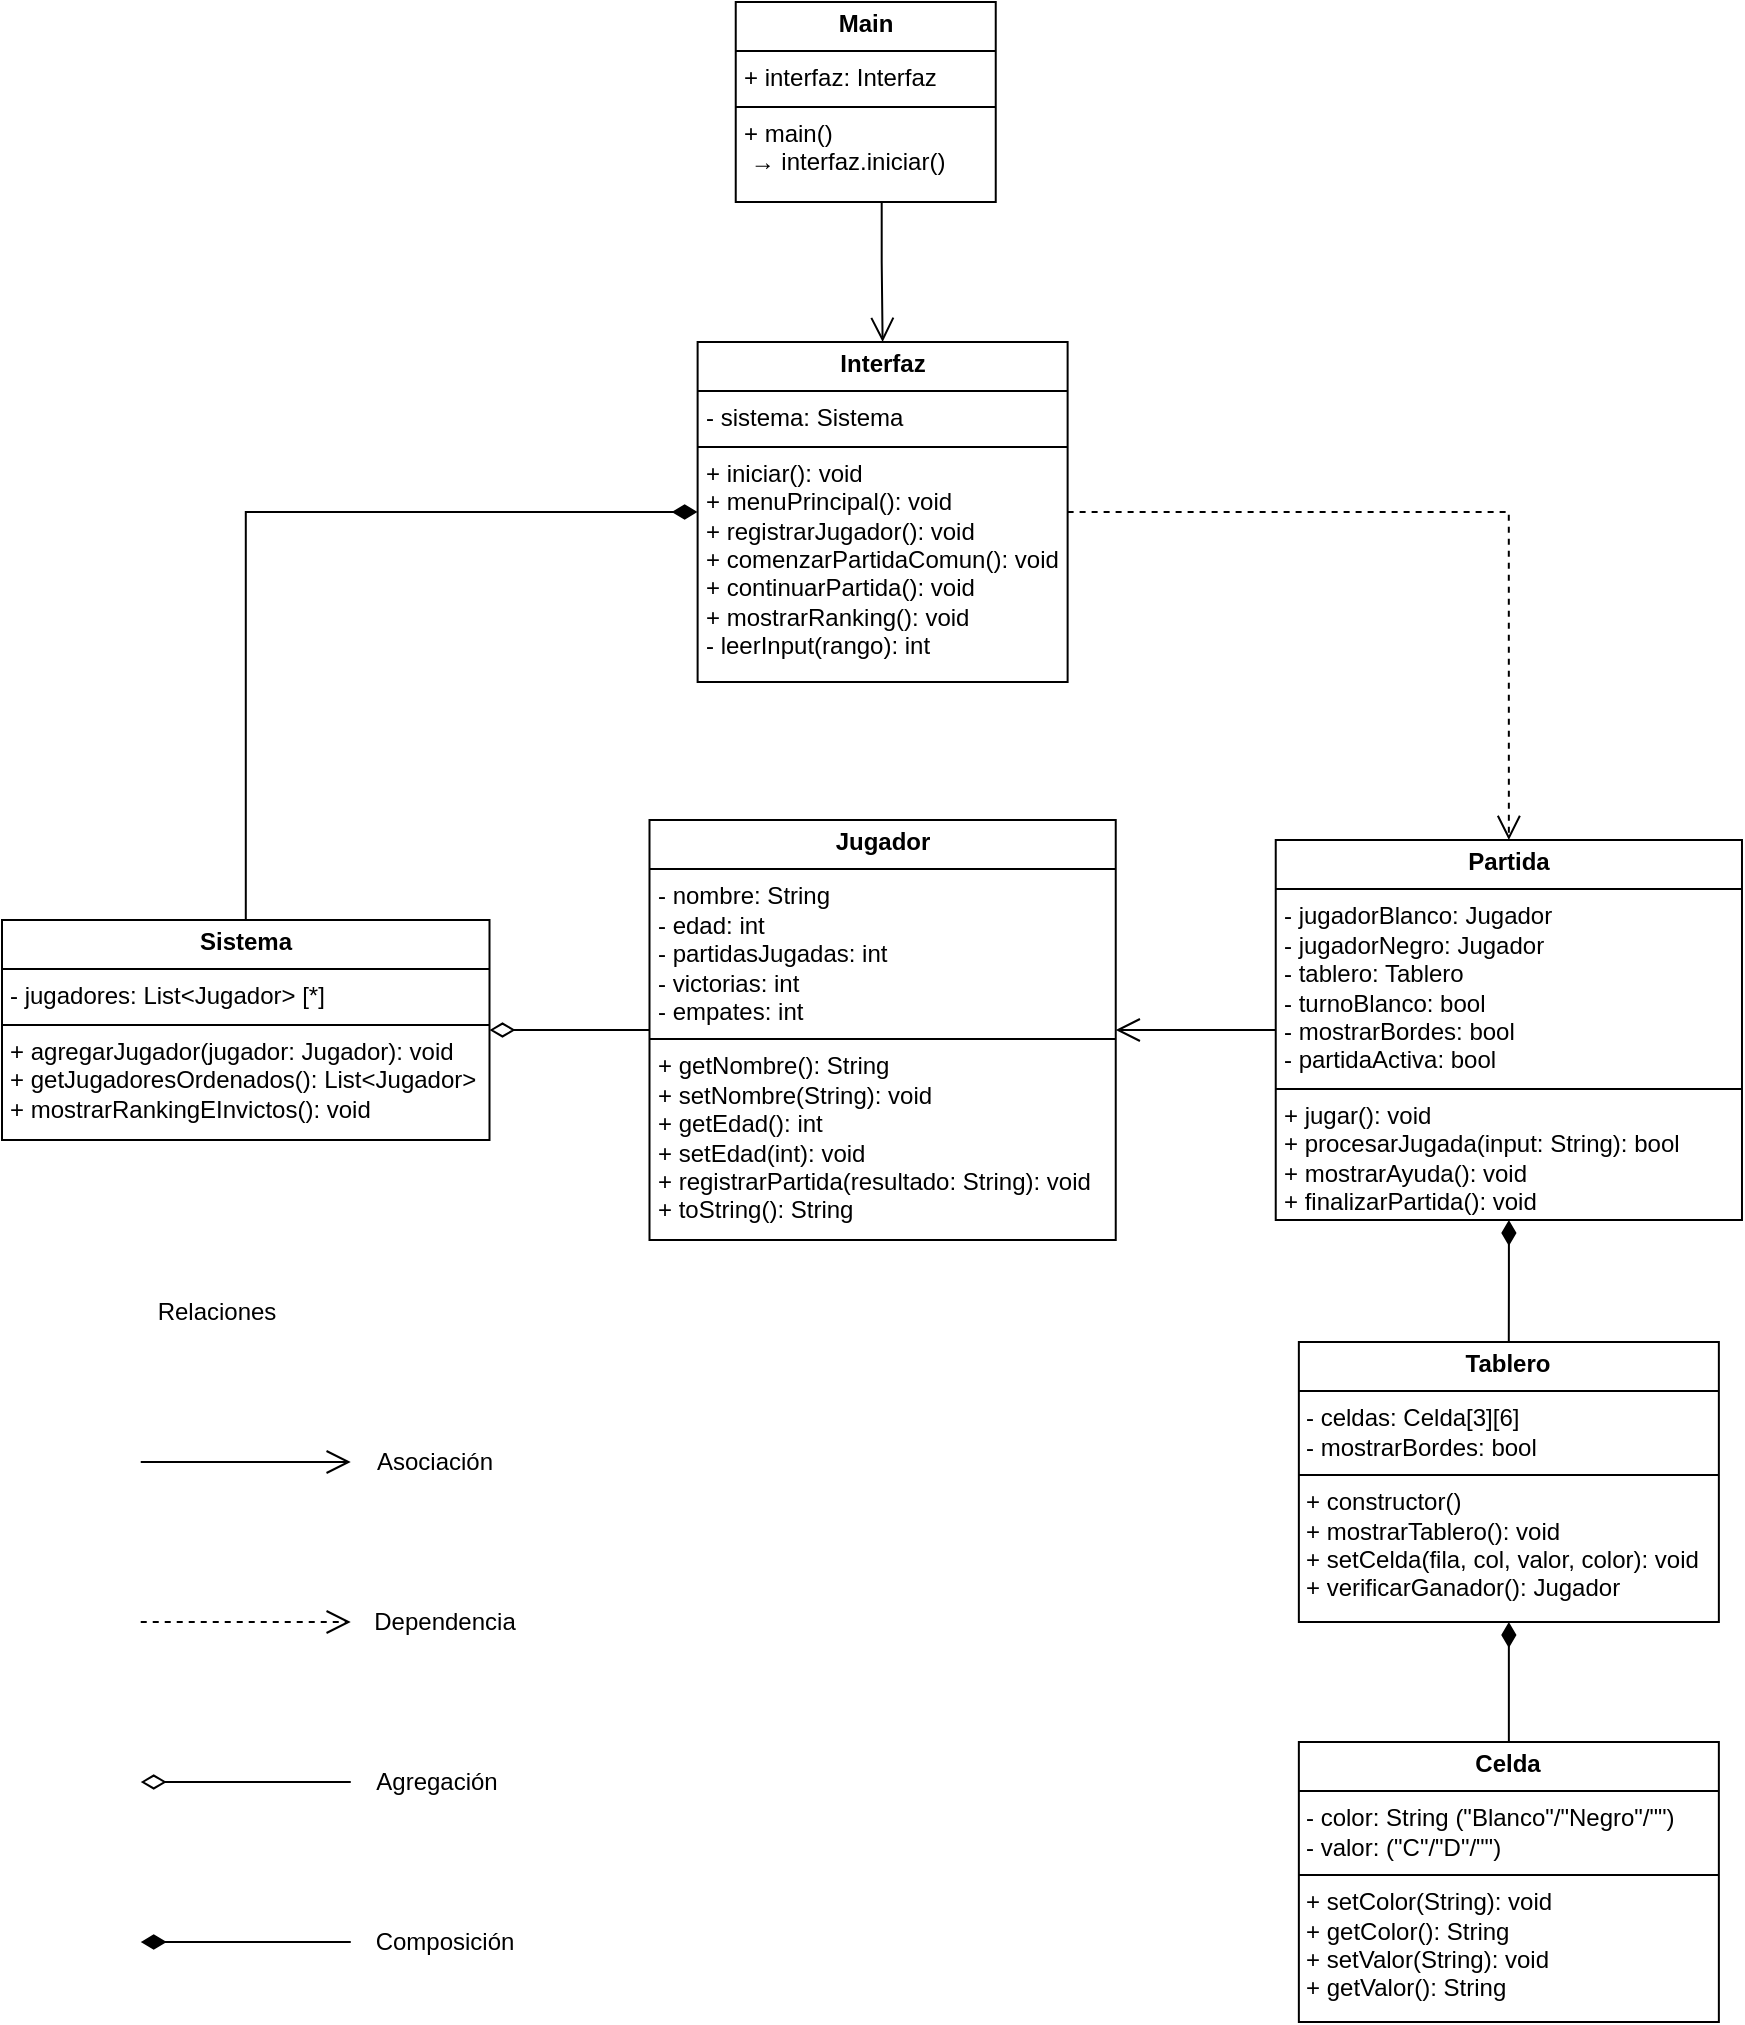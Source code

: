 <mxfile version="28.0.6">
  <diagram name="Página-1" id="5Gvda_64ftDl0GZmEhBH">
    <mxGraphModel dx="2505" dy="914" grid="1" gridSize="10" guides="1" tooltips="1" connect="1" arrows="1" fold="1" page="1" pageScale="1" pageWidth="827" pageHeight="1169" math="0" shadow="0">
      <root>
        <mxCell id="0" />
        <mxCell id="1" parent="0" />
        <mxCell id="dPJARuv6g8PlcfYMmT-h-5" value="" style="edgeStyle=orthogonalEdgeStyle;rounded=0;orthogonalLoop=1;jettySize=auto;html=1;endArrow=open;endFill=0;entryX=0.5;entryY=0;entryDx=0;entryDy=0;endSize=10;" edge="1" parent="1" source="dPJARuv6g8PlcfYMmT-h-1" target="dPJARuv6g8PlcfYMmT-h-4">
          <mxGeometry relative="1" as="geometry">
            <Array as="points">
              <mxPoint x="-0.13" y="210" />
              <mxPoint x="-0.13" y="210" />
            </Array>
          </mxGeometry>
        </mxCell>
        <mxCell id="dPJARuv6g8PlcfYMmT-h-1" value="&lt;p style=&quot;margin:0px;margin-top:4px;text-align:center;&quot;&gt;&lt;b&gt;Main&lt;/b&gt;&lt;/p&gt;&lt;hr size=&quot;1&quot; style=&quot;border-style:solid;&quot;&gt;&lt;p style=&quot;margin:0px;margin-left:4px;&quot;&gt;+ interfaz: Interfaz&lt;br&gt;&lt;/p&gt;&lt;hr size=&quot;1&quot; style=&quot;border-style:solid;&quot;&gt;&lt;p style=&quot;margin:0px;margin-left:4px;&quot;&gt;+ main()&lt;br&gt;&lt;/p&gt;&lt;p style=&quot;margin:0px;margin-left:4px;&quot;&gt;&amp;nbsp;→ interfaz.iniciar()&lt;/p&gt;" style="verticalAlign=top;align=left;overflow=fill;html=1;whiteSpace=wrap;" vertex="1" parent="1">
          <mxGeometry x="-73.13" y="80" width="130" height="100" as="geometry" />
        </mxCell>
        <mxCell id="dPJARuv6g8PlcfYMmT-h-8" value="" style="edgeStyle=orthogonalEdgeStyle;rounded=0;orthogonalLoop=1;jettySize=auto;html=1;endArrow=none;endFill=0;startArrow=diamondThin;startFill=1;endSize=6;strokeWidth=1;startSize=10;" edge="1" parent="1" source="dPJARuv6g8PlcfYMmT-h-4" target="dPJARuv6g8PlcfYMmT-h-7">
          <mxGeometry relative="1" as="geometry" />
        </mxCell>
        <mxCell id="dPJARuv6g8PlcfYMmT-h-18" value="" style="edgeStyle=orthogonalEdgeStyle;rounded=0;orthogonalLoop=1;jettySize=auto;html=1;entryX=0.5;entryY=0;entryDx=0;entryDy=0;endArrow=open;endFill=0;endSize=10;dashed=1;" edge="1" parent="1" source="dPJARuv6g8PlcfYMmT-h-4" target="dPJARuv6g8PlcfYMmT-h-12">
          <mxGeometry relative="1" as="geometry">
            <mxPoint x="172.81" y="315.0" as="targetPoint" />
          </mxGeometry>
        </mxCell>
        <mxCell id="dPJARuv6g8PlcfYMmT-h-4" value="&lt;p style=&quot;margin:0px;margin-top:4px;text-align:center;&quot;&gt;&lt;b&gt;Interfaz&lt;/b&gt;&lt;/p&gt;&lt;hr size=&quot;1&quot; style=&quot;border-style:solid;&quot;&gt;&lt;p style=&quot;margin:0px;margin-left:4px;&quot;&gt;- sistema: Sistema&lt;br&gt;&lt;/p&gt;&lt;hr size=&quot;1&quot; style=&quot;border-style:solid;&quot;&gt;&lt;p style=&quot;margin:0px;margin-left:4px;&quot;&gt;+ iniciar(): void&lt;br&gt;&lt;/p&gt;&lt;p style=&quot;margin:0px;margin-left:4px;&quot;&gt;+ menuPrincipal(): void&lt;/p&gt;&lt;p style=&quot;margin:0px;margin-left:4px;&quot;&gt;+ registrarJugador(): void&lt;/p&gt;&lt;p style=&quot;margin:0px;margin-left:4px;&quot;&gt;+&amp;nbsp;comenzarPartidaComun(): void&lt;/p&gt;&lt;p style=&quot;margin:0px;margin-left:4px;&quot;&gt;+ continuarPartida(): void&lt;/p&gt;&lt;p style=&quot;margin:0px;margin-left:4px;&quot;&gt;+ mostrarRanking(): void&lt;/p&gt;&lt;p style=&quot;margin:0px;margin-left:4px;&quot;&gt;- leerInput(rango): int&lt;/p&gt;" style="verticalAlign=top;align=left;overflow=fill;html=1;whiteSpace=wrap;" vertex="1" parent="1">
          <mxGeometry x="-92.19" y="250" width="185" height="170" as="geometry" />
        </mxCell>
        <mxCell id="dPJARuv6g8PlcfYMmT-h-10" value="" style="edgeStyle=orthogonalEdgeStyle;rounded=0;orthogonalLoop=1;jettySize=auto;html=1;endArrow=none;endFill=0;startArrow=diamondThin;startFill=0;startSize=10;entryX=0;entryY=0.5;entryDx=0;entryDy=0;" edge="1" parent="1" source="dPJARuv6g8PlcfYMmT-h-7" target="dPJARuv6g8PlcfYMmT-h-9">
          <mxGeometry relative="1" as="geometry">
            <mxPoint x="-116.13" y="575" as="targetPoint" />
            <Array as="points">
              <mxPoint x="-133.13" y="594" />
              <mxPoint x="-133.13" y="594" />
            </Array>
          </mxGeometry>
        </mxCell>
        <mxCell id="dPJARuv6g8PlcfYMmT-h-7" value="&lt;p style=&quot;margin:0px;margin-top:4px;text-align:center;&quot;&gt;&lt;b&gt;Sistema&lt;/b&gt;&lt;/p&gt;&lt;hr size=&quot;1&quot; style=&quot;border-style:solid;&quot;&gt;&lt;p style=&quot;margin:0px;margin-left:4px;&quot;&gt;- jugadores: List&amp;lt;Jugador&amp;gt; [*]&lt;br&gt;&lt;/p&gt;&lt;hr size=&quot;1&quot; style=&quot;border-style:solid;&quot;&gt;&lt;p style=&quot;margin:0px;margin-left:4px;&quot;&gt;+ agregarJugador(jugador: Jugador): void&lt;br&gt;&lt;/p&gt;&lt;p style=&quot;margin:0px;margin-left:4px;&quot;&gt;+ getJugadoresOrdenados():&amp;nbsp;List&amp;lt;Jugador&amp;gt;&lt;/p&gt;&lt;p style=&quot;margin:0px;margin-left:4px;&quot;&gt;+ mostrarRankingEInvictos(): void&lt;/p&gt;&lt;p style=&quot;margin:0px;margin-left:4px;&quot;&gt;&lt;br&gt;&lt;/p&gt;" style="verticalAlign=top;align=left;overflow=fill;html=1;whiteSpace=wrap;" vertex="1" parent="1">
          <mxGeometry x="-440" y="539" width="243.75" height="110" as="geometry" />
        </mxCell>
        <mxCell id="dPJARuv6g8PlcfYMmT-h-13" value="" style="edgeStyle=orthogonalEdgeStyle;rounded=0;orthogonalLoop=1;jettySize=auto;html=1;endArrow=none;endFill=0;startArrow=open;startFill=0;startSize=10;" edge="1" parent="1" source="dPJARuv6g8PlcfYMmT-h-9" target="dPJARuv6g8PlcfYMmT-h-12">
          <mxGeometry relative="1" as="geometry" />
        </mxCell>
        <mxCell id="dPJARuv6g8PlcfYMmT-h-9" value="&lt;p style=&quot;margin:0px;margin-top:4px;text-align:center;&quot;&gt;&lt;b&gt;Jugador&lt;/b&gt;&lt;/p&gt;&lt;hr size=&quot;1&quot; style=&quot;border-style:solid;&quot;&gt;&lt;p style=&quot;margin:0px;margin-left:4px;&quot;&gt;- nombre: String&lt;br&gt;&lt;/p&gt;&lt;p style=&quot;margin:0px;margin-left:4px;&quot;&gt;- edad: int&lt;/p&gt;&lt;p style=&quot;margin:0px;margin-left:4px;&quot;&gt;- partidasJugadas: int&lt;/p&gt;&lt;p style=&quot;margin:0px;margin-left:4px;&quot;&gt;- victorias: int&lt;/p&gt;&lt;p style=&quot;margin:0px;margin-left:4px;&quot;&gt;- empates: int&lt;/p&gt;&lt;hr size=&quot;1&quot; style=&quot;border-style:solid;&quot;&gt;&lt;p style=&quot;margin:0px;margin-left:4px;&quot;&gt;+ getNombre(): String&lt;br&gt;&lt;/p&gt;&lt;p style=&quot;margin:0px;margin-left:4px;&quot;&gt;+ setNombre(String): void&lt;/p&gt;&lt;p style=&quot;margin:0px;margin-left:4px;&quot;&gt;+ getEdad(): int&lt;/p&gt;&lt;p style=&quot;margin:0px;margin-left:4px;&quot;&gt;+ setEdad(int): void&lt;/p&gt;&lt;p style=&quot;margin:0px;margin-left:4px;&quot;&gt;+ registrarPartida(resultado: String): void&lt;/p&gt;&lt;p style=&quot;margin:0px;margin-left:4px;&quot;&gt;+ toString(): String&lt;/p&gt;&lt;p style=&quot;margin:0px;margin-left:4px;&quot;&gt;&lt;br&gt;&lt;/p&gt;" style="verticalAlign=top;align=left;overflow=fill;html=1;whiteSpace=wrap;" vertex="1" parent="1">
          <mxGeometry x="-116.25" y="489" width="233.12" height="210" as="geometry" />
        </mxCell>
        <mxCell id="dPJARuv6g8PlcfYMmT-h-20" value="" style="edgeStyle=orthogonalEdgeStyle;rounded=0;orthogonalLoop=1;jettySize=auto;html=1;endArrow=none;endFill=0;startArrow=diamondThin;startFill=1;startSize=10;" edge="1" parent="1" source="dPJARuv6g8PlcfYMmT-h-12" target="dPJARuv6g8PlcfYMmT-h-19">
          <mxGeometry relative="1" as="geometry" />
        </mxCell>
        <mxCell id="dPJARuv6g8PlcfYMmT-h-12" value="&lt;p style=&quot;margin:0px;margin-top:4px;text-align:center;&quot;&gt;&lt;b&gt;Partida&lt;/b&gt;&lt;/p&gt;&lt;hr size=&quot;1&quot; style=&quot;border-style:solid;&quot;&gt;&lt;p style=&quot;margin:0px;margin-left:4px;&quot;&gt;- jugadorBlanco: Jugador&lt;br&gt;&lt;/p&gt;&lt;p style=&quot;margin: 0px 0px 0px 4px;&quot;&gt;- jugadorNegro: Jugador&lt;/p&gt;&lt;p style=&quot;margin:0px;margin-left:4px;&quot;&gt;- tablero: Tablero&lt;/p&gt;&lt;p style=&quot;margin:0px;margin-left:4px;&quot;&gt;- turnoBlanco: bool&lt;/p&gt;&lt;p style=&quot;margin:0px;margin-left:4px;&quot;&gt;- mostrarBordes: bool&lt;br&gt;&lt;/p&gt;&lt;p style=&quot;margin:0px;margin-left:4px;&quot;&gt;- partidaActiva: bool&lt;/p&gt;&lt;hr size=&quot;1&quot; style=&quot;border-style:solid;&quot;&gt;&lt;p style=&quot;margin:0px;margin-left:4px;&quot;&gt;+ jugar(): void&lt;br&gt;&lt;/p&gt;&lt;p style=&quot;margin:0px;margin-left:4px;&quot;&gt;+ procesarJugada(input: String): bool&lt;/p&gt;&lt;p style=&quot;margin:0px;margin-left:4px;&quot;&gt;+ mostrarAyuda(): void&lt;/p&gt;&lt;p style=&quot;margin:0px;margin-left:4px;&quot;&gt;+ finalizarPartida(): void&lt;/p&gt;" style="verticalAlign=top;align=left;overflow=fill;html=1;whiteSpace=wrap;" vertex="1" parent="1">
          <mxGeometry x="196.87" y="499" width="233.12" height="190" as="geometry" />
        </mxCell>
        <mxCell id="dPJARuv6g8PlcfYMmT-h-22" value="" style="edgeStyle=orthogonalEdgeStyle;rounded=0;orthogonalLoop=1;jettySize=auto;html=1;endArrow=none;endFill=0;startArrow=diamondThin;startFill=1;startSize=10;" edge="1" parent="1" source="dPJARuv6g8PlcfYMmT-h-19" target="dPJARuv6g8PlcfYMmT-h-21">
          <mxGeometry relative="1" as="geometry" />
        </mxCell>
        <mxCell id="dPJARuv6g8PlcfYMmT-h-19" value="&lt;p style=&quot;margin:0px;margin-top:4px;text-align:center;&quot;&gt;&lt;b&gt;Tablero&lt;/b&gt;&lt;/p&gt;&lt;hr size=&quot;1&quot; style=&quot;border-style:solid;&quot;&gt;&lt;p style=&quot;margin:0px;margin-left:4px;&quot;&gt;- celdas: Celda[3][6]&lt;/p&gt;&lt;p style=&quot;margin:0px;margin-left:4px;&quot;&gt;- mostrarBordes: bool&lt;br&gt;&lt;/p&gt;&lt;hr size=&quot;1&quot; style=&quot;border-style:solid;&quot;&gt;&lt;p style=&quot;margin:0px;margin-left:4px;&quot;&gt;+ constructor()&lt;br&gt;&lt;/p&gt;&lt;p style=&quot;margin:0px;margin-left:4px;&quot;&gt;+ mostrarTablero(): void&lt;/p&gt;&lt;p style=&quot;margin:0px;margin-left:4px;&quot;&gt;+ setCelda(fila, col, valor, color): void&lt;/p&gt;&lt;p style=&quot;margin:0px;margin-left:4px;&quot;&gt;+ verificarGanador(): Jugador&lt;/p&gt;" style="verticalAlign=top;align=left;overflow=fill;html=1;whiteSpace=wrap;" vertex="1" parent="1">
          <mxGeometry x="208.43" y="750" width="210" height="140" as="geometry" />
        </mxCell>
        <mxCell id="dPJARuv6g8PlcfYMmT-h-21" value="&lt;p style=&quot;margin:0px;margin-top:4px;text-align:center;&quot;&gt;&lt;b&gt;Celda&lt;/b&gt;&lt;/p&gt;&lt;hr size=&quot;1&quot; style=&quot;border-style:solid;&quot;&gt;&lt;p style=&quot;margin:0px;margin-left:4px;&quot;&gt;- color: String (&quot;Blanco&quot;/&quot;Negro&quot;/&quot;&quot;)&lt;/p&gt;&lt;p style=&quot;margin:0px;margin-left:4px;&quot;&gt;- valor:&amp;nbsp;&lt;span style=&quot;background-color: transparent; color: light-dark(rgb(0, 0, 0), rgb(255, 255, 255));&quot;&gt;(&quot;C&quot;/&quot;D&quot;/&quot;&quot;)&lt;/span&gt;&lt;br&gt;&lt;/p&gt;&lt;hr size=&quot;1&quot; style=&quot;border-style:solid;&quot;&gt;&lt;p style=&quot;margin:0px;margin-left:4px;&quot;&gt;+ setColor(String): void&lt;br&gt;&lt;/p&gt;&lt;p style=&quot;margin:0px;margin-left:4px;&quot;&gt;+ getColor(): String&lt;/p&gt;&lt;p style=&quot;margin:0px;margin-left:4px;&quot;&gt;+ setValor(String): void&lt;/p&gt;&lt;p style=&quot;margin:0px;margin-left:4px;&quot;&gt;+ getValor(): String&lt;/p&gt;" style="verticalAlign=top;align=left;overflow=fill;html=1;whiteSpace=wrap;" vertex="1" parent="1">
          <mxGeometry x="208.43" y="950" width="210" height="140" as="geometry" />
        </mxCell>
        <mxCell id="dPJARuv6g8PlcfYMmT-h-23" value="" style="endArrow=open;endFill=0;html=1;edgeStyle=orthogonalEdgeStyle;align=left;verticalAlign=top;rounded=0;endSize=10;" edge="1" parent="1">
          <mxGeometry x="-1" relative="1" as="geometry">
            <mxPoint x="-370.63" y="810" as="sourcePoint" />
            <mxPoint x="-265.62" y="810" as="targetPoint" />
          </mxGeometry>
        </mxCell>
        <mxCell id="dPJARuv6g8PlcfYMmT-h-25" value="" style="endArrow=open;endFill=0;html=1;edgeStyle=orthogonalEdgeStyle;align=left;verticalAlign=top;rounded=0;endSize=10;dashed=1;" edge="1" parent="1">
          <mxGeometry x="-1" relative="1" as="geometry">
            <mxPoint x="-370.63" y="890" as="sourcePoint" />
            <mxPoint x="-265.62" y="890" as="targetPoint" />
          </mxGeometry>
        </mxCell>
        <mxCell id="dPJARuv6g8PlcfYMmT-h-27" value="" style="endArrow=none;endFill=0;html=1;edgeStyle=orthogonalEdgeStyle;align=left;verticalAlign=top;rounded=0;endSize=10;startArrow=diamondThin;startFill=0;startSize=10;" edge="1" parent="1">
          <mxGeometry x="-1" relative="1" as="geometry">
            <mxPoint x="-370.63" y="970" as="sourcePoint" />
            <mxPoint x="-265.62" y="970" as="targetPoint" />
          </mxGeometry>
        </mxCell>
        <mxCell id="dPJARuv6g8PlcfYMmT-h-28" value="" style="endArrow=none;endFill=0;html=1;edgeStyle=orthogonalEdgeStyle;align=left;verticalAlign=top;rounded=0;endSize=10;startArrow=diamondThin;startFill=1;startSize=10;" edge="1" parent="1">
          <mxGeometry x="-1" relative="1" as="geometry">
            <mxPoint x="-370.63" y="1050" as="sourcePoint" />
            <mxPoint x="-265.62" y="1050" as="targetPoint" />
          </mxGeometry>
        </mxCell>
        <mxCell id="dPJARuv6g8PlcfYMmT-h-29" value="Composición" style="text;html=1;align=center;verticalAlign=middle;resizable=0;points=[];autosize=1;strokeColor=none;fillColor=none;" vertex="1" parent="1">
          <mxGeometry x="-264.13" y="1035" width="90" height="30" as="geometry" />
        </mxCell>
        <mxCell id="dPJARuv6g8PlcfYMmT-h-30" value="Agregación" style="text;html=1;align=center;verticalAlign=middle;resizable=0;points=[];autosize=1;strokeColor=none;fillColor=none;" vertex="1" parent="1">
          <mxGeometry x="-263.13" y="955" width="80" height="30" as="geometry" />
        </mxCell>
        <mxCell id="dPJARuv6g8PlcfYMmT-h-34" value="Dependencia" style="text;html=1;align=center;verticalAlign=middle;resizable=0;points=[];autosize=1;strokeColor=none;fillColor=none;" vertex="1" parent="1">
          <mxGeometry x="-264.13" y="875" width="90" height="30" as="geometry" />
        </mxCell>
        <mxCell id="dPJARuv6g8PlcfYMmT-h-35" value="Asociación" style="text;html=1;align=center;verticalAlign=middle;resizable=0;points=[];autosize=1;strokeColor=none;fillColor=none;" vertex="1" parent="1">
          <mxGeometry x="-264.13" y="795" width="80" height="30" as="geometry" />
        </mxCell>
        <mxCell id="dPJARuv6g8PlcfYMmT-h-36" value="Relaciones" style="text;html=1;align=center;verticalAlign=middle;resizable=0;points=[];autosize=1;strokeColor=none;fillColor=none;" vertex="1" parent="1">
          <mxGeometry x="-373.13" y="720" width="80" height="30" as="geometry" />
        </mxCell>
      </root>
    </mxGraphModel>
  </diagram>
</mxfile>
